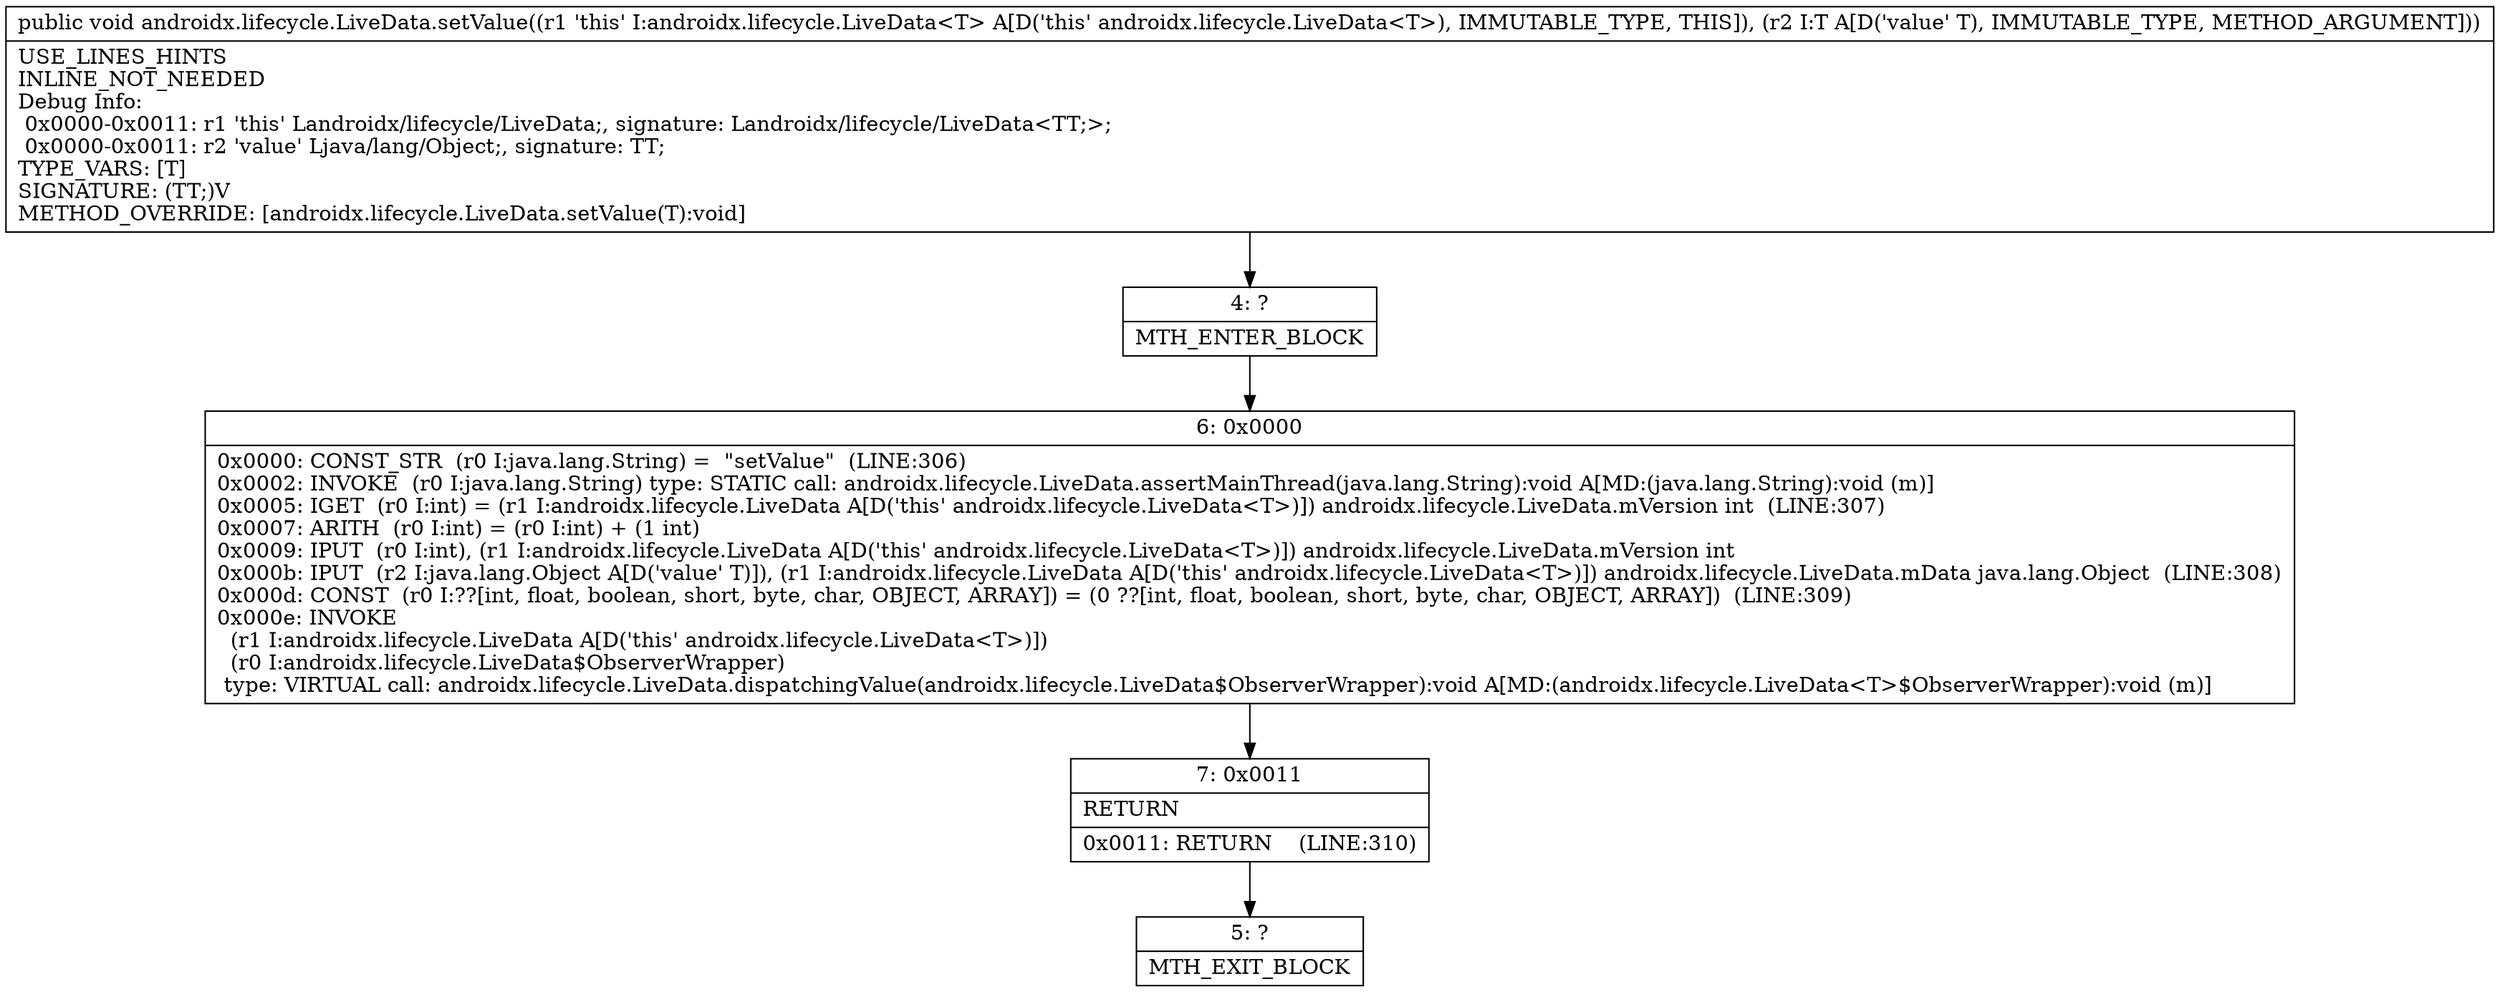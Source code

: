 digraph "CFG forandroidx.lifecycle.LiveData.setValue(Ljava\/lang\/Object;)V" {
Node_4 [shape=record,label="{4\:\ ?|MTH_ENTER_BLOCK\l}"];
Node_6 [shape=record,label="{6\:\ 0x0000|0x0000: CONST_STR  (r0 I:java.lang.String) =  \"setValue\"  (LINE:306)\l0x0002: INVOKE  (r0 I:java.lang.String) type: STATIC call: androidx.lifecycle.LiveData.assertMainThread(java.lang.String):void A[MD:(java.lang.String):void (m)]\l0x0005: IGET  (r0 I:int) = (r1 I:androidx.lifecycle.LiveData A[D('this' androidx.lifecycle.LiveData\<T\>)]) androidx.lifecycle.LiveData.mVersion int  (LINE:307)\l0x0007: ARITH  (r0 I:int) = (r0 I:int) + (1 int) \l0x0009: IPUT  (r0 I:int), (r1 I:androidx.lifecycle.LiveData A[D('this' androidx.lifecycle.LiveData\<T\>)]) androidx.lifecycle.LiveData.mVersion int \l0x000b: IPUT  (r2 I:java.lang.Object A[D('value' T)]), (r1 I:androidx.lifecycle.LiveData A[D('this' androidx.lifecycle.LiveData\<T\>)]) androidx.lifecycle.LiveData.mData java.lang.Object  (LINE:308)\l0x000d: CONST  (r0 I:??[int, float, boolean, short, byte, char, OBJECT, ARRAY]) = (0 ??[int, float, boolean, short, byte, char, OBJECT, ARRAY])  (LINE:309)\l0x000e: INVOKE  \l  (r1 I:androidx.lifecycle.LiveData A[D('this' androidx.lifecycle.LiveData\<T\>)])\l  (r0 I:androidx.lifecycle.LiveData$ObserverWrapper)\l type: VIRTUAL call: androidx.lifecycle.LiveData.dispatchingValue(androidx.lifecycle.LiveData$ObserverWrapper):void A[MD:(androidx.lifecycle.LiveData\<T\>$ObserverWrapper):void (m)]\l}"];
Node_7 [shape=record,label="{7\:\ 0x0011|RETURN\l|0x0011: RETURN    (LINE:310)\l}"];
Node_5 [shape=record,label="{5\:\ ?|MTH_EXIT_BLOCK\l}"];
MethodNode[shape=record,label="{public void androidx.lifecycle.LiveData.setValue((r1 'this' I:androidx.lifecycle.LiveData\<T\> A[D('this' androidx.lifecycle.LiveData\<T\>), IMMUTABLE_TYPE, THIS]), (r2 I:T A[D('value' T), IMMUTABLE_TYPE, METHOD_ARGUMENT]))  | USE_LINES_HINTS\lINLINE_NOT_NEEDED\lDebug Info:\l  0x0000\-0x0011: r1 'this' Landroidx\/lifecycle\/LiveData;, signature: Landroidx\/lifecycle\/LiveData\<TT;\>;\l  0x0000\-0x0011: r2 'value' Ljava\/lang\/Object;, signature: TT;\lTYPE_VARS: [T]\lSIGNATURE: (TT;)V\lMETHOD_OVERRIDE: [androidx.lifecycle.LiveData.setValue(T):void]\l}"];
MethodNode -> Node_4;Node_4 -> Node_6;
Node_6 -> Node_7;
Node_7 -> Node_5;
}

